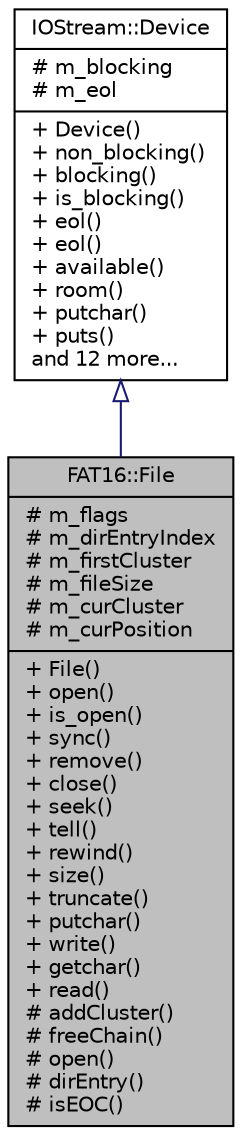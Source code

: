 digraph "FAT16::File"
{
  edge [fontname="Helvetica",fontsize="10",labelfontname="Helvetica",labelfontsize="10"];
  node [fontname="Helvetica",fontsize="10",shape=record];
  Node1 [label="{FAT16::File\n|# m_flags\l# m_dirEntryIndex\l# m_firstCluster\l# m_fileSize\l# m_curCluster\l# m_curPosition\l|+ File()\l+ open()\l+ is_open()\l+ sync()\l+ remove()\l+ close()\l+ seek()\l+ tell()\l+ rewind()\l+ size()\l+ truncate()\l+ putchar()\l+ write()\l+ getchar()\l+ read()\l# addCluster()\l# freeChain()\l# open()\l# dirEntry()\l# isEOC()\l}",height=0.2,width=0.4,color="black", fillcolor="grey75", style="filled", fontcolor="black"];
  Node2 -> Node1 [dir="back",color="midnightblue",fontsize="10",style="solid",arrowtail="onormal",fontname="Helvetica"];
  Node2 [label="{IOStream::Device\n|# m_blocking\l# m_eol\l|+ Device()\l+ non_blocking()\l+ blocking()\l+ is_blocking()\l+ eol()\l+ eol()\l+ available()\l+ room()\l+ putchar()\l+ puts()\land 12 more...\l}",height=0.2,width=0.4,color="black", fillcolor="white", style="filled",URL="$d5/d57/classIOStream_1_1Device.html"];
}
